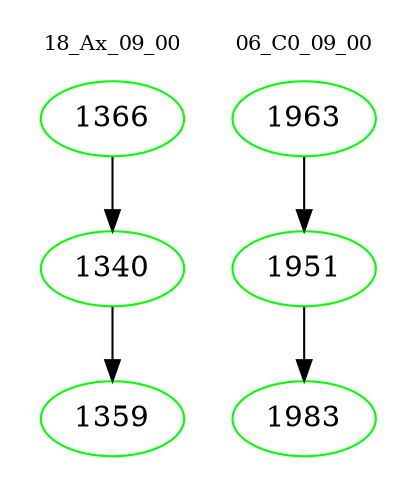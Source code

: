 digraph{
subgraph cluster_0 {
color = white
label = "18_Ax_09_00";
fontsize=10;
T0_1366 [label="1366", color="green"]
T0_1366 -> T0_1340 [color="black"]
T0_1340 [label="1340", color="green"]
T0_1340 -> T0_1359 [color="black"]
T0_1359 [label="1359", color="green"]
}
subgraph cluster_1 {
color = white
label = "06_C0_09_00";
fontsize=10;
T1_1963 [label="1963", color="green"]
T1_1963 -> T1_1951 [color="black"]
T1_1951 [label="1951", color="green"]
T1_1951 -> T1_1983 [color="black"]
T1_1983 [label="1983", color="green"]
}
}

